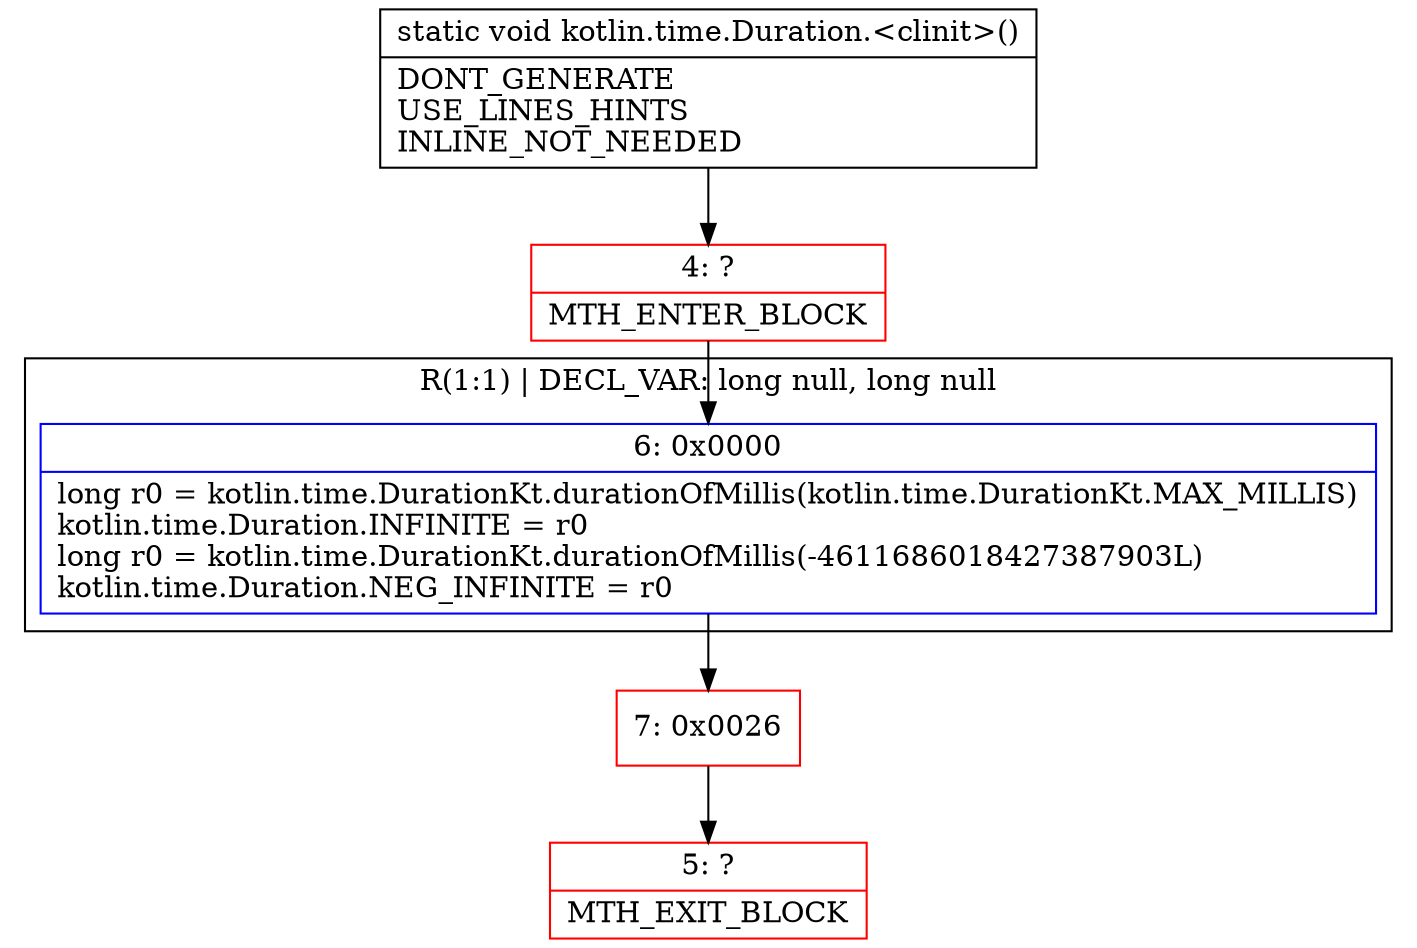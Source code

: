 digraph "CFG forkotlin.time.Duration.\<clinit\>()V" {
subgraph cluster_Region_2095377915 {
label = "R(1:1) | DECL_VAR: long null, long null\l";
node [shape=record,color=blue];
Node_6 [shape=record,label="{6\:\ 0x0000|long r0 = kotlin.time.DurationKt.durationOfMillis(kotlin.time.DurationKt.MAX_MILLIS)\lkotlin.time.Duration.INFINITE = r0\llong r0 = kotlin.time.DurationKt.durationOfMillis(\-4611686018427387903L)\lkotlin.time.Duration.NEG_INFINITE = r0\l}"];
}
Node_4 [shape=record,color=red,label="{4\:\ ?|MTH_ENTER_BLOCK\l}"];
Node_7 [shape=record,color=red,label="{7\:\ 0x0026}"];
Node_5 [shape=record,color=red,label="{5\:\ ?|MTH_EXIT_BLOCK\l}"];
MethodNode[shape=record,label="{static void kotlin.time.Duration.\<clinit\>()  | DONT_GENERATE\lUSE_LINES_HINTS\lINLINE_NOT_NEEDED\l}"];
MethodNode -> Node_4;Node_6 -> Node_7;
Node_4 -> Node_6;
Node_7 -> Node_5;
}

